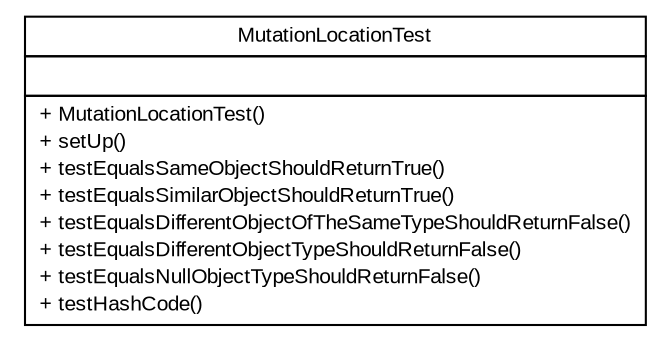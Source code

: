 #!/usr/local/bin/dot
#
# Class diagram 
# Generated by UMLGraph version R5_6 (http://www.umlgraph.org/)
#

digraph G {
	edge [fontname="arial",fontsize=10,labelfontname="arial",labelfontsize=10];
	node [fontname="arial",fontsize=10,shape=plaintext];
	nodesep=0.25;
	ranksep=0.5;
	// com.github.mkolisnyk.muto.data.MutationLocationTest
	c0 [label=<<table title="com.github.mkolisnyk.muto.data.MutationLocationTest" border="0" cellborder="1" cellspacing="0" cellpadding="2" port="p" href="./MutationLocationTest.html">
		<tr><td><table border="0" cellspacing="0" cellpadding="1">
<tr><td align="center" balign="center"> MutationLocationTest </td></tr>
		</table></td></tr>
		<tr><td><table border="0" cellspacing="0" cellpadding="1">
<tr><td align="left" balign="left">  </td></tr>
		</table></td></tr>
		<tr><td><table border="0" cellspacing="0" cellpadding="1">
<tr><td align="left" balign="left"> + MutationLocationTest() </td></tr>
<tr><td align="left" balign="left"> + setUp() </td></tr>
<tr><td align="left" balign="left"> + testEqualsSameObjectShouldReturnTrue() </td></tr>
<tr><td align="left" balign="left"> + testEqualsSimilarObjectShouldReturnTrue() </td></tr>
<tr><td align="left" balign="left"> + testEqualsDifferentObjectOfTheSameTypeShouldReturnFalse() </td></tr>
<tr><td align="left" balign="left"> + testEqualsDifferentObjectTypeShouldReturnFalse() </td></tr>
<tr><td align="left" balign="left"> + testEqualsNullObjectTypeShouldReturnFalse() </td></tr>
<tr><td align="left" balign="left"> + testHashCode() </td></tr>
		</table></td></tr>
		</table>>, URL="./MutationLocationTest.html", fontname="arial", fontcolor="black", fontsize=10.0];
}

